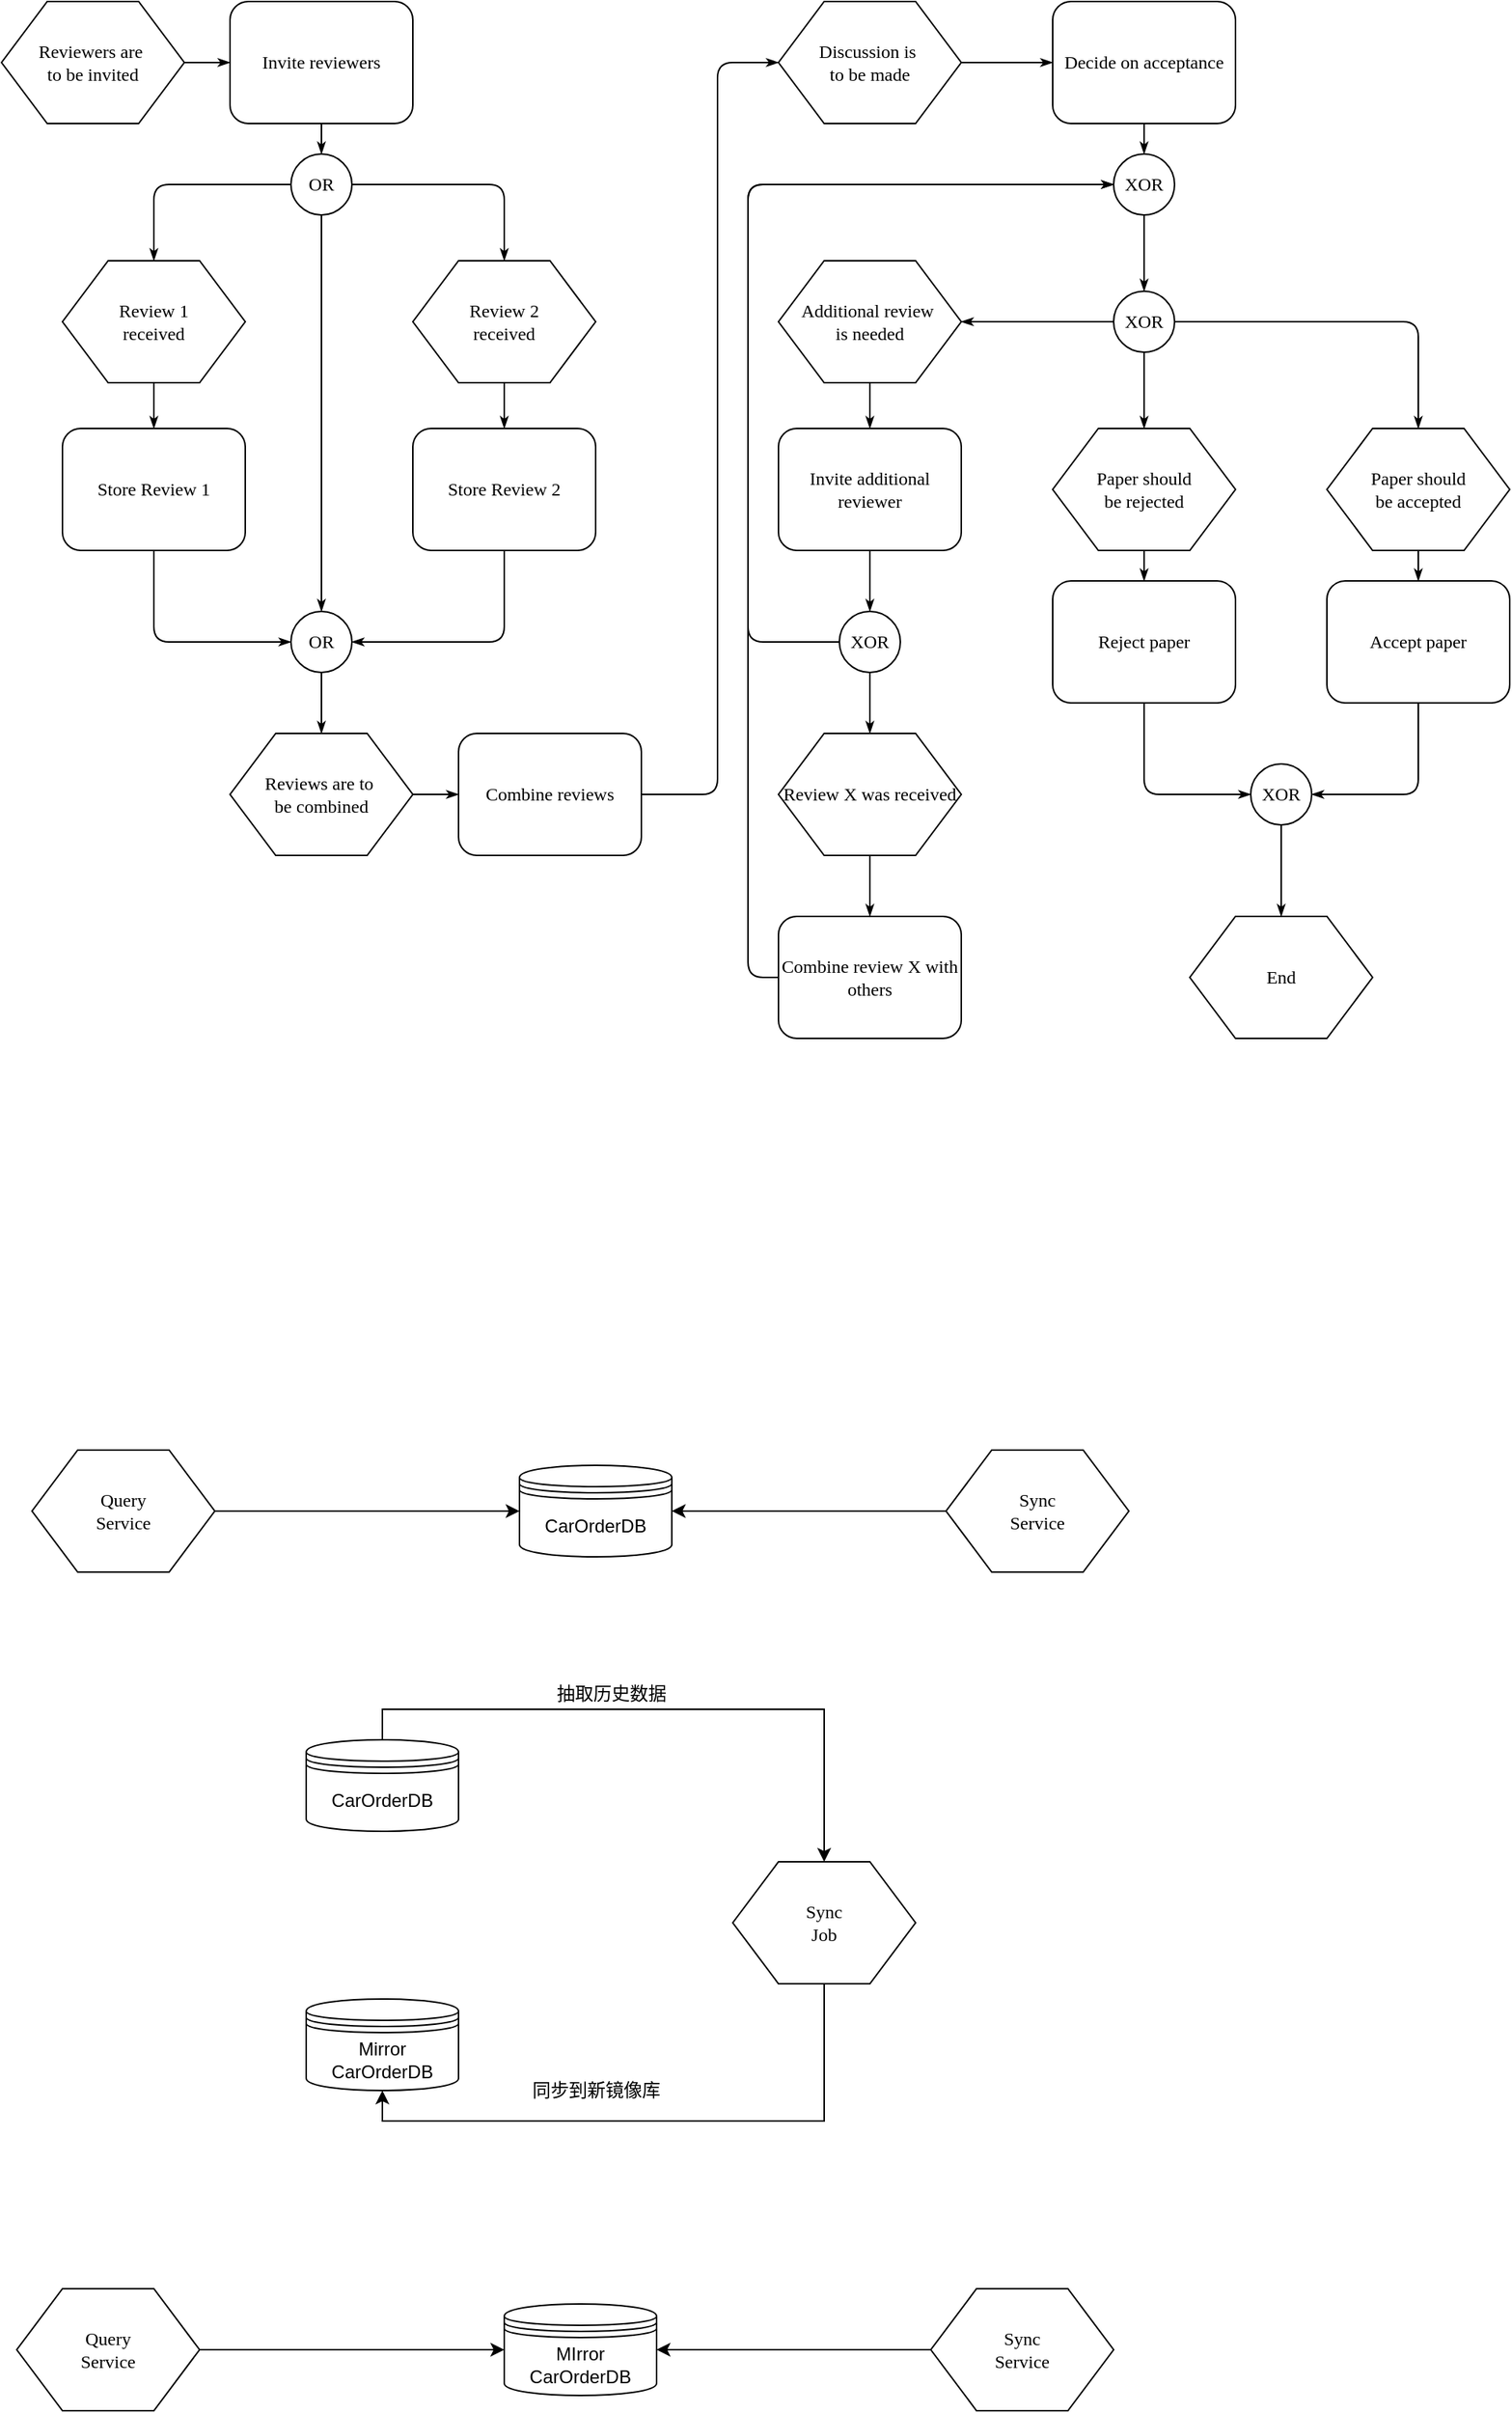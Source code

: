 <mxfile version="14.1.1" type="github">
  <diagram name="Page-1" id="8ce9d11a-91a2-4d17-14d8-a56ed91bf033">
    <mxGraphModel dx="1422" dy="772" grid="1" gridSize="10" guides="1" tooltips="1" connect="1" arrows="1" fold="1" page="1" pageScale="1" pageWidth="1100" pageHeight="850" background="#ffffff" math="0" shadow="0">
      <root>
        <mxCell id="0" />
        <mxCell id="1" parent="0" />
        <mxCell id="17ea667e15c223fc-28" style="edgeStyle=orthogonalEdgeStyle;rounded=1;html=1;labelBackgroundColor=none;startArrow=none;startFill=0;startSize=5;endArrow=classicThin;endFill=1;endSize=5;jettySize=auto;orthogonalLoop=1;strokeWidth=1;fontFamily=Verdana;fontSize=8" parent="1" source="17ea667e15c223fc-1" target="17ea667e15c223fc-2" edge="1">
          <mxGeometry relative="1" as="geometry" />
        </mxCell>
        <mxCell id="17ea667e15c223fc-1" value="Reviewers are&amp;nbsp;&lt;div&gt;to&amp;nbsp;&lt;span&gt;be invited&lt;/span&gt;&lt;/div&gt;" style="shape=hexagon;perimeter=hexagonPerimeter;whiteSpace=wrap;html=1;rounded=0;shadow=0;labelBackgroundColor=none;strokeWidth=1;fontFamily=Verdana;fontSize=12;align=center;" parent="1" vertex="1">
          <mxGeometry x="30" y="60" width="120" height="80" as="geometry" />
        </mxCell>
        <mxCell id="17ea667e15c223fc-29" style="edgeStyle=orthogonalEdgeStyle;rounded=1;html=1;labelBackgroundColor=none;startArrow=none;startFill=0;startSize=5;endArrow=classicThin;endFill=1;endSize=5;jettySize=auto;orthogonalLoop=1;strokeWidth=1;fontFamily=Verdana;fontSize=8" parent="1" source="17ea667e15c223fc-2" target="17ea667e15c223fc-3" edge="1">
          <mxGeometry relative="1" as="geometry" />
        </mxCell>
        <mxCell id="17ea667e15c223fc-2" value="Invite reviewers" style="rounded=1;whiteSpace=wrap;html=1;shadow=0;labelBackgroundColor=none;strokeWidth=1;fontFamily=Verdana;fontSize=12;align=center;" parent="1" vertex="1">
          <mxGeometry x="180" y="60" width="120" height="80" as="geometry" />
        </mxCell>
        <mxCell id="17ea667e15c223fc-30" style="edgeStyle=orthogonalEdgeStyle;rounded=1;html=1;labelBackgroundColor=none;startArrow=none;startFill=0;startSize=5;endArrow=classicThin;endFill=1;endSize=5;jettySize=auto;orthogonalLoop=1;strokeWidth=1;fontFamily=Verdana;fontSize=8" parent="1" source="17ea667e15c223fc-3" target="17ea667e15c223fc-5" edge="1">
          <mxGeometry relative="1" as="geometry" />
        </mxCell>
        <mxCell id="17ea667e15c223fc-31" style="edgeStyle=orthogonalEdgeStyle;rounded=1;html=1;labelBackgroundColor=none;startArrow=none;startFill=0;startSize=5;endArrow=classicThin;endFill=1;endSize=5;jettySize=auto;orthogonalLoop=1;strokeWidth=1;fontFamily=Verdana;fontSize=8" parent="1" source="17ea667e15c223fc-3" target="17ea667e15c223fc-4" edge="1">
          <mxGeometry relative="1" as="geometry" />
        </mxCell>
        <mxCell id="17ea667e15c223fc-60" style="edgeStyle=orthogonalEdgeStyle;rounded=1;html=1;labelBackgroundColor=none;startArrow=none;startFill=0;startSize=5;endArrow=classicThin;endFill=1;endSize=5;jettySize=auto;orthogonalLoop=1;strokeWidth=1;fontFamily=Verdana;fontSize=12" parent="1" source="17ea667e15c223fc-3" target="17ea667e15c223fc-10" edge="1">
          <mxGeometry relative="1" as="geometry" />
        </mxCell>
        <mxCell id="17ea667e15c223fc-3" value="OR" style="ellipse;whiteSpace=wrap;html=1;rounded=1;shadow=0;labelBackgroundColor=none;strokeWidth=1;fontFamily=Verdana;fontSize=12;align=center;" parent="1" vertex="1">
          <mxGeometry x="220" y="160" width="40" height="40" as="geometry" />
        </mxCell>
        <mxCell id="17ea667e15c223fc-39" style="edgeStyle=orthogonalEdgeStyle;rounded=1;html=1;labelBackgroundColor=none;startArrow=none;startFill=0;startSize=5;endArrow=classicThin;endFill=1;endSize=5;jettySize=auto;orthogonalLoop=1;strokeWidth=1;fontFamily=Verdana;fontSize=8" parent="1" source="17ea667e15c223fc-4" target="17ea667e15c223fc-7" edge="1">
          <mxGeometry relative="1" as="geometry" />
        </mxCell>
        <mxCell id="17ea667e15c223fc-4" value="Review 1&lt;div&gt;received&lt;/div&gt;" style="shape=hexagon;perimeter=hexagonPerimeter;whiteSpace=wrap;html=1;rounded=0;shadow=0;labelBackgroundColor=none;strokeWidth=1;fontFamily=Verdana;fontSize=12;align=center;" parent="1" vertex="1">
          <mxGeometry x="70" y="230" width="120" height="80" as="geometry" />
        </mxCell>
        <mxCell id="17ea667e15c223fc-36" style="edgeStyle=orthogonalEdgeStyle;rounded=1;html=1;labelBackgroundColor=none;startArrow=none;startFill=0;startSize=5;endArrow=classicThin;endFill=1;endSize=5;jettySize=auto;orthogonalLoop=1;strokeWidth=1;fontFamily=Verdana;fontSize=8" parent="1" source="17ea667e15c223fc-5" target="17ea667e15c223fc-8" edge="1">
          <mxGeometry relative="1" as="geometry" />
        </mxCell>
        <mxCell id="17ea667e15c223fc-5" value="Review 2&lt;div&gt;received&lt;/div&gt;" style="shape=hexagon;perimeter=hexagonPerimeter;whiteSpace=wrap;html=1;rounded=0;shadow=0;labelBackgroundColor=none;strokeWidth=1;fontFamily=Verdana;fontSize=12;align=center;" parent="1" vertex="1">
          <mxGeometry x="300" y="230" width="120" height="80" as="geometry" />
        </mxCell>
        <mxCell id="17ea667e15c223fc-38" style="edgeStyle=orthogonalEdgeStyle;rounded=1;html=1;labelBackgroundColor=none;startArrow=none;startFill=0;startSize=5;endArrow=classicThin;endFill=1;endSize=5;jettySize=auto;orthogonalLoop=1;strokeWidth=1;fontFamily=Verdana;fontSize=8" parent="1" source="17ea667e15c223fc-7" target="17ea667e15c223fc-10" edge="1">
          <mxGeometry relative="1" as="geometry">
            <Array as="points">
              <mxPoint x="130" y="480" />
            </Array>
          </mxGeometry>
        </mxCell>
        <mxCell id="17ea667e15c223fc-7" value="Store Review 1" style="rounded=1;whiteSpace=wrap;html=1;shadow=0;labelBackgroundColor=none;strokeWidth=1;fontFamily=Verdana;fontSize=12;align=center;" parent="1" vertex="1">
          <mxGeometry x="70" y="340" width="120" height="80" as="geometry" />
        </mxCell>
        <mxCell id="17ea667e15c223fc-37" style="edgeStyle=orthogonalEdgeStyle;rounded=1;html=1;labelBackgroundColor=none;startArrow=none;startFill=0;startSize=5;endArrow=classicThin;endFill=1;endSize=5;jettySize=auto;orthogonalLoop=1;strokeWidth=1;fontFamily=Verdana;fontSize=8" parent="1" source="17ea667e15c223fc-8" target="17ea667e15c223fc-10" edge="1">
          <mxGeometry relative="1" as="geometry">
            <Array as="points">
              <mxPoint x="360" y="480" />
            </Array>
          </mxGeometry>
        </mxCell>
        <mxCell id="17ea667e15c223fc-8" value="Store Review 2" style="rounded=1;whiteSpace=wrap;html=1;shadow=0;labelBackgroundColor=none;strokeWidth=1;fontFamily=Verdana;fontSize=12;align=center;" parent="1" vertex="1">
          <mxGeometry x="300" y="340" width="120" height="80" as="geometry" />
        </mxCell>
        <mxCell id="17ea667e15c223fc-40" style="edgeStyle=orthogonalEdgeStyle;rounded=1;html=1;labelBackgroundColor=none;startArrow=none;startFill=0;startSize=5;endArrow=classicThin;endFill=1;endSize=5;jettySize=auto;orthogonalLoop=1;strokeWidth=1;fontFamily=Verdana;fontSize=8" parent="1" source="17ea667e15c223fc-10" target="17ea667e15c223fc-11" edge="1">
          <mxGeometry relative="1" as="geometry" />
        </mxCell>
        <mxCell id="17ea667e15c223fc-10" value="OR" style="ellipse;whiteSpace=wrap;html=1;rounded=1;shadow=0;labelBackgroundColor=none;strokeWidth=1;fontFamily=Verdana;fontSize=12;align=center;" parent="1" vertex="1">
          <mxGeometry x="220" y="460" width="40" height="40" as="geometry" />
        </mxCell>
        <mxCell id="17ea667e15c223fc-41" style="edgeStyle=orthogonalEdgeStyle;rounded=1;html=1;labelBackgroundColor=none;startArrow=none;startFill=0;startSize=5;endArrow=classicThin;endFill=1;endSize=5;jettySize=auto;orthogonalLoop=1;strokeWidth=1;fontFamily=Verdana;fontSize=8" parent="1" source="17ea667e15c223fc-11" target="17ea667e15c223fc-12" edge="1">
          <mxGeometry relative="1" as="geometry" />
        </mxCell>
        <mxCell id="17ea667e15c223fc-11" value="Reviews are to&amp;nbsp;&lt;div&gt;be combined&lt;/div&gt;" style="shape=hexagon;perimeter=hexagonPerimeter;whiteSpace=wrap;html=1;rounded=0;shadow=0;labelBackgroundColor=none;strokeWidth=1;fontFamily=Verdana;fontSize=12;align=center;" parent="1" vertex="1">
          <mxGeometry x="180" y="540" width="120" height="80" as="geometry" />
        </mxCell>
        <mxCell id="17ea667e15c223fc-42" style="edgeStyle=orthogonalEdgeStyle;rounded=1;html=1;labelBackgroundColor=none;startArrow=none;startFill=0;startSize=5;endArrow=classicThin;endFill=1;endSize=5;jettySize=auto;orthogonalLoop=1;strokeWidth=1;fontFamily=Verdana;fontSize=8" parent="1" source="17ea667e15c223fc-12" target="17ea667e15c223fc-13" edge="1">
          <mxGeometry relative="1" as="geometry">
            <Array as="points">
              <mxPoint x="500" y="580" />
              <mxPoint x="500" y="100" />
            </Array>
          </mxGeometry>
        </mxCell>
        <mxCell id="17ea667e15c223fc-12" value="Combine reviews" style="rounded=1;whiteSpace=wrap;html=1;shadow=0;labelBackgroundColor=none;strokeWidth=1;fontFamily=Verdana;fontSize=12;align=center;" parent="1" vertex="1">
          <mxGeometry x="330" y="540" width="120" height="80" as="geometry" />
        </mxCell>
        <mxCell id="17ea667e15c223fc-43" style="edgeStyle=orthogonalEdgeStyle;rounded=1;html=1;labelBackgroundColor=none;startArrow=none;startFill=0;startSize=5;endArrow=classicThin;endFill=1;endSize=5;jettySize=auto;orthogonalLoop=1;strokeWidth=1;fontFamily=Verdana;fontSize=8" parent="1" source="17ea667e15c223fc-13" target="17ea667e15c223fc-14" edge="1">
          <mxGeometry relative="1" as="geometry" />
        </mxCell>
        <mxCell id="17ea667e15c223fc-13" value="Discussion is&amp;nbsp;&lt;div&gt;to be made&lt;/div&gt;" style="shape=hexagon;perimeter=hexagonPerimeter;whiteSpace=wrap;html=1;rounded=0;shadow=0;labelBackgroundColor=none;strokeWidth=1;fontFamily=Verdana;fontSize=12;align=center;" parent="1" vertex="1">
          <mxGeometry x="540" y="60" width="120" height="80" as="geometry" />
        </mxCell>
        <mxCell id="17ea667e15c223fc-44" style="edgeStyle=orthogonalEdgeStyle;rounded=1;html=1;labelBackgroundColor=none;startArrow=none;startFill=0;startSize=5;endArrow=classicThin;endFill=1;endSize=5;jettySize=auto;orthogonalLoop=1;strokeWidth=1;fontFamily=Verdana;fontSize=8" parent="1" source="17ea667e15c223fc-14" target="17ea667e15c223fc-15" edge="1">
          <mxGeometry relative="1" as="geometry" />
        </mxCell>
        <mxCell id="17ea667e15c223fc-14" value="Decide on acceptance" style="rounded=1;whiteSpace=wrap;html=1;shadow=0;labelBackgroundColor=none;strokeWidth=1;fontFamily=Verdana;fontSize=12;align=center;" parent="1" vertex="1">
          <mxGeometry x="720" y="60" width="120" height="80" as="geometry" />
        </mxCell>
        <mxCell id="17ea667e15c223fc-45" style="edgeStyle=orthogonalEdgeStyle;rounded=1;html=1;labelBackgroundColor=none;startArrow=none;startFill=0;startSize=5;endArrow=classicThin;endFill=1;endSize=5;jettySize=auto;orthogonalLoop=1;strokeColor=#000000;strokeWidth=1;fontFamily=Verdana;fontSize=8;fontColor=#000000;" parent="1" source="17ea667e15c223fc-15" target="17ea667e15c223fc-17" edge="1">
          <mxGeometry relative="1" as="geometry" />
        </mxCell>
        <mxCell id="17ea667e15c223fc-15" value="XOR" style="ellipse;whiteSpace=wrap;html=1;rounded=1;shadow=0;labelBackgroundColor=none;strokeWidth=1;fontFamily=Verdana;fontSize=12;align=center;" parent="1" vertex="1">
          <mxGeometry x="760" y="160" width="40" height="40" as="geometry" />
        </mxCell>
        <mxCell id="17ea667e15c223fc-54" style="edgeStyle=orthogonalEdgeStyle;rounded=1;html=1;labelBackgroundColor=none;startArrow=none;startFill=0;startSize=5;endArrow=classicThin;endFill=1;endSize=5;jettySize=auto;orthogonalLoop=1;strokeWidth=1;fontFamily=Verdana;fontSize=8" parent="1" source="17ea667e15c223fc-16" target="17ea667e15c223fc-18" edge="1">
          <mxGeometry relative="1" as="geometry" />
        </mxCell>
        <mxCell id="17ea667e15c223fc-16" value="Additional review&amp;nbsp;&lt;div&gt;is needed&lt;/div&gt;" style="shape=hexagon;perimeter=hexagonPerimeter;whiteSpace=wrap;html=1;rounded=0;shadow=0;labelBackgroundColor=none;strokeWidth=1;fontFamily=Verdana;fontSize=12;align=center;" parent="1" vertex="1">
          <mxGeometry x="540" y="230" width="120" height="80" as="geometry" />
        </mxCell>
        <mxCell id="17ea667e15c223fc-46" style="edgeStyle=orthogonalEdgeStyle;rounded=1;html=1;labelBackgroundColor=none;startArrow=none;startFill=0;startSize=5;endArrow=classicThin;endFill=1;endSize=5;jettySize=auto;orthogonalLoop=1;strokeColor=#000000;strokeWidth=1;fontFamily=Verdana;fontSize=8;fontColor=#000000;" parent="1" source="17ea667e15c223fc-17" target="17ea667e15c223fc-19" edge="1">
          <mxGeometry relative="1" as="geometry" />
        </mxCell>
        <mxCell id="17ea667e15c223fc-49" style="edgeStyle=orthogonalEdgeStyle;rounded=1;html=1;labelBackgroundColor=none;startArrow=none;startFill=0;startSize=5;endArrow=classicThin;endFill=1;endSize=5;jettySize=auto;orthogonalLoop=1;strokeColor=#000000;strokeWidth=1;fontFamily=Verdana;fontSize=8;fontColor=#000000;" parent="1" source="17ea667e15c223fc-17" target="17ea667e15c223fc-20" edge="1">
          <mxGeometry relative="1" as="geometry" />
        </mxCell>
        <mxCell id="17ea667e15c223fc-53" style="edgeStyle=orthogonalEdgeStyle;rounded=1;html=1;labelBackgroundColor=none;startArrow=none;startFill=0;startSize=5;endArrow=classicThin;endFill=1;endSize=5;jettySize=auto;orthogonalLoop=1;strokeColor=#000000;strokeWidth=1;fontFamily=Verdana;fontSize=8;fontColor=#000000;" parent="1" source="17ea667e15c223fc-17" target="17ea667e15c223fc-16" edge="1">
          <mxGeometry relative="1" as="geometry" />
        </mxCell>
        <mxCell id="17ea667e15c223fc-17" value="XOR" style="ellipse;whiteSpace=wrap;html=1;rounded=1;shadow=0;labelBackgroundColor=none;strokeWidth=1;fontFamily=Verdana;fontSize=12;align=center;" parent="1" vertex="1">
          <mxGeometry x="760" y="250" width="40" height="40" as="geometry" />
        </mxCell>
        <mxCell id="17ea667e15c223fc-55" style="edgeStyle=orthogonalEdgeStyle;rounded=1;html=1;labelBackgroundColor=none;startArrow=none;startFill=0;startSize=5;endArrow=classicThin;endFill=1;endSize=5;jettySize=auto;orthogonalLoop=1;strokeWidth=1;fontFamily=Verdana;fontSize=8" parent="1" source="17ea667e15c223fc-18" target="17ea667e15c223fc-21" edge="1">
          <mxGeometry relative="1" as="geometry" />
        </mxCell>
        <mxCell id="17ea667e15c223fc-18" value="Invite additional reviewer" style="rounded=1;whiteSpace=wrap;html=1;shadow=0;labelBackgroundColor=none;strokeWidth=1;fontFamily=Verdana;fontSize=12;align=center;" parent="1" vertex="1">
          <mxGeometry x="540" y="340" width="120" height="80" as="geometry" />
        </mxCell>
        <mxCell id="17ea667e15c223fc-47" style="edgeStyle=orthogonalEdgeStyle;rounded=1;html=1;labelBackgroundColor=none;startArrow=none;startFill=0;startSize=5;endArrow=classicThin;endFill=1;endSize=5;jettySize=auto;orthogonalLoop=1;strokeWidth=1;fontFamily=Verdana;fontSize=8" parent="1" source="17ea667e15c223fc-19" target="17ea667e15c223fc-22" edge="1">
          <mxGeometry relative="1" as="geometry" />
        </mxCell>
        <mxCell id="17ea667e15c223fc-19" value="Paper should&lt;div&gt;be rejected&lt;/div&gt;" style="shape=hexagon;perimeter=hexagonPerimeter;whiteSpace=wrap;html=1;rounded=0;shadow=0;labelBackgroundColor=none;strokeWidth=1;fontFamily=Verdana;fontSize=12;align=center;" parent="1" vertex="1">
          <mxGeometry x="720" y="340" width="120" height="80" as="geometry" />
        </mxCell>
        <mxCell id="17ea667e15c223fc-50" style="edgeStyle=orthogonalEdgeStyle;rounded=1;html=1;labelBackgroundColor=none;startArrow=none;startFill=0;startSize=5;endArrow=classicThin;endFill=1;endSize=5;jettySize=auto;orthogonalLoop=1;strokeWidth=1;fontFamily=Verdana;fontSize=8" parent="1" source="17ea667e15c223fc-20" target="17ea667e15c223fc-23" edge="1">
          <mxGeometry relative="1" as="geometry" />
        </mxCell>
        <mxCell id="17ea667e15c223fc-20" value="Paper should&lt;div&gt;be accepted&lt;/div&gt;" style="shape=hexagon;perimeter=hexagonPerimeter;whiteSpace=wrap;html=1;rounded=0;shadow=0;labelBackgroundColor=none;strokeWidth=1;fontFamily=Verdana;fontSize=12;align=center;" parent="1" vertex="1">
          <mxGeometry x="900" y="340" width="120" height="80" as="geometry" />
        </mxCell>
        <mxCell id="17ea667e15c223fc-56" style="edgeStyle=orthogonalEdgeStyle;rounded=1;html=1;labelBackgroundColor=none;startArrow=none;startFill=0;startSize=5;endArrow=classicThin;endFill=1;endSize=5;jettySize=auto;orthogonalLoop=1;strokeWidth=1;fontFamily=Verdana;fontSize=8" parent="1" source="17ea667e15c223fc-21" target="17ea667e15c223fc-24" edge="1">
          <mxGeometry relative="1" as="geometry" />
        </mxCell>
        <mxCell id="17ea667e15c223fc-58" style="edgeStyle=orthogonalEdgeStyle;rounded=1;html=1;labelBackgroundColor=none;startArrow=none;startFill=0;startSize=5;endArrow=classicThin;endFill=1;endSize=5;jettySize=auto;orthogonalLoop=1;strokeWidth=1;fontFamily=Verdana;fontSize=8" parent="1" source="17ea667e15c223fc-21" target="17ea667e15c223fc-15" edge="1">
          <mxGeometry relative="1" as="geometry">
            <Array as="points">
              <mxPoint x="520" y="480" />
              <mxPoint x="520" y="180" />
            </Array>
          </mxGeometry>
        </mxCell>
        <mxCell id="17ea667e15c223fc-21" value="XOR" style="ellipse;whiteSpace=wrap;html=1;rounded=1;shadow=0;labelBackgroundColor=none;strokeWidth=1;fontFamily=Verdana;fontSize=12;align=center;" parent="1" vertex="1">
          <mxGeometry x="580" y="460" width="40" height="40" as="geometry" />
        </mxCell>
        <mxCell id="17ea667e15c223fc-48" style="edgeStyle=orthogonalEdgeStyle;rounded=1;html=1;labelBackgroundColor=none;startArrow=none;startFill=0;startSize=5;endArrow=classicThin;endFill=1;endSize=5;jettySize=auto;orthogonalLoop=1;strokeWidth=1;fontFamily=Verdana;fontSize=8" parent="1" source="17ea667e15c223fc-22" target="17ea667e15c223fc-25" edge="1">
          <mxGeometry relative="1" as="geometry">
            <Array as="points">
              <mxPoint x="780" y="580" />
            </Array>
          </mxGeometry>
        </mxCell>
        <mxCell id="17ea667e15c223fc-22" value="Reject paper" style="rounded=1;whiteSpace=wrap;html=1;shadow=0;labelBackgroundColor=none;strokeWidth=1;fontFamily=Verdana;fontSize=12;align=center;" parent="1" vertex="1">
          <mxGeometry x="720" y="440" width="120" height="80" as="geometry" />
        </mxCell>
        <mxCell id="17ea667e15c223fc-51" style="edgeStyle=orthogonalEdgeStyle;rounded=1;html=1;labelBackgroundColor=none;startArrow=none;startFill=0;startSize=5;endArrow=classicThin;endFill=1;endSize=5;jettySize=auto;orthogonalLoop=1;strokeWidth=1;fontFamily=Verdana;fontSize=8" parent="1" source="17ea667e15c223fc-23" target="17ea667e15c223fc-25" edge="1">
          <mxGeometry relative="1" as="geometry">
            <Array as="points">
              <mxPoint x="960" y="580" />
            </Array>
          </mxGeometry>
        </mxCell>
        <mxCell id="17ea667e15c223fc-23" value="Accept paper" style="rounded=1;whiteSpace=wrap;html=1;shadow=0;labelBackgroundColor=none;strokeWidth=1;fontFamily=Verdana;fontSize=12;align=center;" parent="1" vertex="1">
          <mxGeometry x="900" y="440" width="120" height="80" as="geometry" />
        </mxCell>
        <mxCell id="17ea667e15c223fc-57" style="edgeStyle=orthogonalEdgeStyle;rounded=1;html=1;labelBackgroundColor=none;startArrow=none;startFill=0;startSize=5;endArrow=classicThin;endFill=1;endSize=5;jettySize=auto;orthogonalLoop=1;strokeWidth=1;fontFamily=Verdana;fontSize=8" parent="1" source="17ea667e15c223fc-24" target="17ea667e15c223fc-27" edge="1">
          <mxGeometry relative="1" as="geometry" />
        </mxCell>
        <mxCell id="17ea667e15c223fc-24" value="Review X was received" style="shape=hexagon;perimeter=hexagonPerimeter;whiteSpace=wrap;html=1;rounded=0;shadow=0;labelBackgroundColor=none;strokeWidth=1;fontFamily=Verdana;fontSize=12;align=center;" parent="1" vertex="1">
          <mxGeometry x="540" y="540" width="120" height="80" as="geometry" />
        </mxCell>
        <mxCell id="17ea667e15c223fc-52" style="edgeStyle=orthogonalEdgeStyle;rounded=1;html=1;labelBackgroundColor=none;startArrow=none;startFill=0;startSize=5;endArrow=classicThin;endFill=1;endSize=5;jettySize=auto;orthogonalLoop=1;strokeWidth=1;fontFamily=Verdana;fontSize=8" parent="1" source="17ea667e15c223fc-25" target="17ea667e15c223fc-26" edge="1">
          <mxGeometry relative="1" as="geometry" />
        </mxCell>
        <mxCell id="17ea667e15c223fc-25" value="XOR" style="ellipse;whiteSpace=wrap;html=1;rounded=1;shadow=0;labelBackgroundColor=none;strokeWidth=1;fontFamily=Verdana;fontSize=12;align=center;" parent="1" vertex="1">
          <mxGeometry x="850" y="560" width="40" height="40" as="geometry" />
        </mxCell>
        <mxCell id="17ea667e15c223fc-26" value="End" style="shape=hexagon;perimeter=hexagonPerimeter;whiteSpace=wrap;html=1;rounded=0;shadow=0;labelBackgroundColor=none;strokeWidth=1;fontFamily=Verdana;fontSize=12;align=center;" parent="1" vertex="1">
          <mxGeometry x="810" y="660" width="120" height="80" as="geometry" />
        </mxCell>
        <mxCell id="17ea667e15c223fc-59" style="edgeStyle=orthogonalEdgeStyle;rounded=1;html=1;labelBackgroundColor=none;startArrow=none;startFill=0;startSize=5;endArrow=classicThin;endFill=1;endSize=5;jettySize=auto;orthogonalLoop=1;sstrokeWidth=1;fontFamily=Verdana;fontSize=8" parent="1" source="17ea667e15c223fc-27" target="17ea667e15c223fc-15" edge="1">
          <mxGeometry relative="1" as="geometry">
            <Array as="points">
              <mxPoint x="520" y="700" />
              <mxPoint x="520" y="180" />
            </Array>
          </mxGeometry>
        </mxCell>
        <mxCell id="17ea667e15c223fc-27" value="Combine review X with others" style="rounded=1;whiteSpace=wrap;html=1;shadow=0;labelBackgroundColor=none;strokeWidth=1;fontFamily=Verdana;fontSize=12;align=center;" parent="1" vertex="1">
          <mxGeometry x="540" y="660" width="120" height="80" as="geometry" />
        </mxCell>
        <mxCell id="KsKN8jjfK7Xz7_uHusii-2" value="CarOrderDB" style="shape=datastore;whiteSpace=wrap;html=1;" vertex="1" parent="1">
          <mxGeometry x="370" y="1020" width="100" height="60" as="geometry" />
        </mxCell>
        <mxCell id="KsKN8jjfK7Xz7_uHusii-5" style="edgeStyle=orthogonalEdgeStyle;rounded=0;orthogonalLoop=1;jettySize=auto;html=1;entryX=1;entryY=0.5;entryDx=0;entryDy=0;" edge="1" parent="1" source="KsKN8jjfK7Xz7_uHusii-4" target="KsKN8jjfK7Xz7_uHusii-2">
          <mxGeometry relative="1" as="geometry" />
        </mxCell>
        <mxCell id="KsKN8jjfK7Xz7_uHusii-4" value="Sync&lt;br&gt;Service" style="shape=hexagon;perimeter=hexagonPerimeter;whiteSpace=wrap;html=1;rounded=0;shadow=0;labelBackgroundColor=none;strokeWidth=1;fontFamily=Verdana;fontSize=12;align=center;" vertex="1" parent="1">
          <mxGeometry x="650" y="1010" width="120" height="80" as="geometry" />
        </mxCell>
        <mxCell id="KsKN8jjfK7Xz7_uHusii-13" style="edgeStyle=orthogonalEdgeStyle;rounded=0;orthogonalLoop=1;jettySize=auto;html=1;entryX=0;entryY=0.5;entryDx=0;entryDy=0;exitX=1;exitY=0.5;exitDx=0;exitDy=0;" edge="1" parent="1" source="KsKN8jjfK7Xz7_uHusii-12" target="KsKN8jjfK7Xz7_uHusii-2">
          <mxGeometry relative="1" as="geometry" />
        </mxCell>
        <mxCell id="KsKN8jjfK7Xz7_uHusii-12" value="Query&lt;br&gt;Service" style="shape=hexagon;perimeter=hexagonPerimeter;whiteSpace=wrap;html=1;rounded=0;shadow=0;labelBackgroundColor=none;strokeWidth=1;fontFamily=Verdana;fontSize=12;align=center;" vertex="1" parent="1">
          <mxGeometry x="50" y="1010" width="120" height="80" as="geometry" />
        </mxCell>
        <mxCell id="KsKN8jjfK7Xz7_uHusii-27" style="edgeStyle=orthogonalEdgeStyle;rounded=0;orthogonalLoop=1;jettySize=auto;html=1;entryX=0.5;entryY=0;entryDx=0;entryDy=0;exitX=0.5;exitY=0;exitDx=0;exitDy=0;" edge="1" parent="1" source="KsKN8jjfK7Xz7_uHusii-20" target="KsKN8jjfK7Xz7_uHusii-26">
          <mxGeometry relative="1" as="geometry" />
        </mxCell>
        <mxCell id="KsKN8jjfK7Xz7_uHusii-20" value="CarOrderDB" style="shape=datastore;whiteSpace=wrap;html=1;" vertex="1" parent="1">
          <mxGeometry x="230" y="1200" width="100" height="60" as="geometry" />
        </mxCell>
        <mxCell id="KsKN8jjfK7Xz7_uHusii-25" value="Mirror&lt;br&gt;CarOrderDB" style="shape=datastore;whiteSpace=wrap;html=1;" vertex="1" parent="1">
          <mxGeometry x="230" y="1370" width="100" height="60" as="geometry" />
        </mxCell>
        <mxCell id="KsKN8jjfK7Xz7_uHusii-28" style="edgeStyle=orthogonalEdgeStyle;rounded=0;orthogonalLoop=1;jettySize=auto;html=1;entryX=0.5;entryY=1;entryDx=0;entryDy=0;exitX=0.5;exitY=1;exitDx=0;exitDy=0;" edge="1" parent="1" source="KsKN8jjfK7Xz7_uHusii-26" target="KsKN8jjfK7Xz7_uHusii-25">
          <mxGeometry relative="1" as="geometry" />
        </mxCell>
        <mxCell id="KsKN8jjfK7Xz7_uHusii-26" value="Sync&lt;br&gt;Job" style="shape=hexagon;perimeter=hexagonPerimeter;whiteSpace=wrap;html=1;rounded=0;shadow=0;labelBackgroundColor=none;strokeWidth=1;fontFamily=Verdana;fontSize=12;align=center;" vertex="1" parent="1">
          <mxGeometry x="510" y="1280" width="120" height="80" as="geometry" />
        </mxCell>
        <mxCell id="KsKN8jjfK7Xz7_uHusii-29" value="MIrror&lt;br&gt;CarOrderDB" style="shape=datastore;whiteSpace=wrap;html=1;" vertex="1" parent="1">
          <mxGeometry x="360" y="1570" width="100" height="60" as="geometry" />
        </mxCell>
        <mxCell id="KsKN8jjfK7Xz7_uHusii-30" style="edgeStyle=orthogonalEdgeStyle;rounded=0;orthogonalLoop=1;jettySize=auto;html=1;entryX=1;entryY=0.5;entryDx=0;entryDy=0;" edge="1" parent="1" source="KsKN8jjfK7Xz7_uHusii-31" target="KsKN8jjfK7Xz7_uHusii-29">
          <mxGeometry relative="1" as="geometry" />
        </mxCell>
        <mxCell id="KsKN8jjfK7Xz7_uHusii-31" value="Sync&lt;br&gt;Service" style="shape=hexagon;perimeter=hexagonPerimeter;whiteSpace=wrap;html=1;rounded=0;shadow=0;labelBackgroundColor=none;strokeWidth=1;fontFamily=Verdana;fontSize=12;align=center;" vertex="1" parent="1">
          <mxGeometry x="640" y="1560" width="120" height="80" as="geometry" />
        </mxCell>
        <mxCell id="KsKN8jjfK7Xz7_uHusii-32" style="edgeStyle=orthogonalEdgeStyle;rounded=0;orthogonalLoop=1;jettySize=auto;html=1;entryX=0;entryY=0.5;entryDx=0;entryDy=0;exitX=1;exitY=0.5;exitDx=0;exitDy=0;" edge="1" parent="1" source="KsKN8jjfK7Xz7_uHusii-33" target="KsKN8jjfK7Xz7_uHusii-29">
          <mxGeometry relative="1" as="geometry" />
        </mxCell>
        <mxCell id="KsKN8jjfK7Xz7_uHusii-33" value="Query&lt;br&gt;Service" style="shape=hexagon;perimeter=hexagonPerimeter;whiteSpace=wrap;html=1;rounded=0;shadow=0;labelBackgroundColor=none;strokeWidth=1;fontFamily=Verdana;fontSize=12;align=center;" vertex="1" parent="1">
          <mxGeometry x="40" y="1560" width="120" height="80" as="geometry" />
        </mxCell>
        <mxCell id="KsKN8jjfK7Xz7_uHusii-34" value="抽取历史数据" style="text;html=1;align=center;verticalAlign=middle;resizable=0;points=[];autosize=1;" vertex="1" parent="1">
          <mxGeometry x="385" y="1160" width="90" height="20" as="geometry" />
        </mxCell>
        <mxCell id="KsKN8jjfK7Xz7_uHusii-35" value="同步到新镜像库" style="text;html=1;align=center;verticalAlign=middle;resizable=0;points=[];autosize=1;" vertex="1" parent="1">
          <mxGeometry x="370" y="1420" width="100" height="20" as="geometry" />
        </mxCell>
      </root>
    </mxGraphModel>
  </diagram>
</mxfile>
